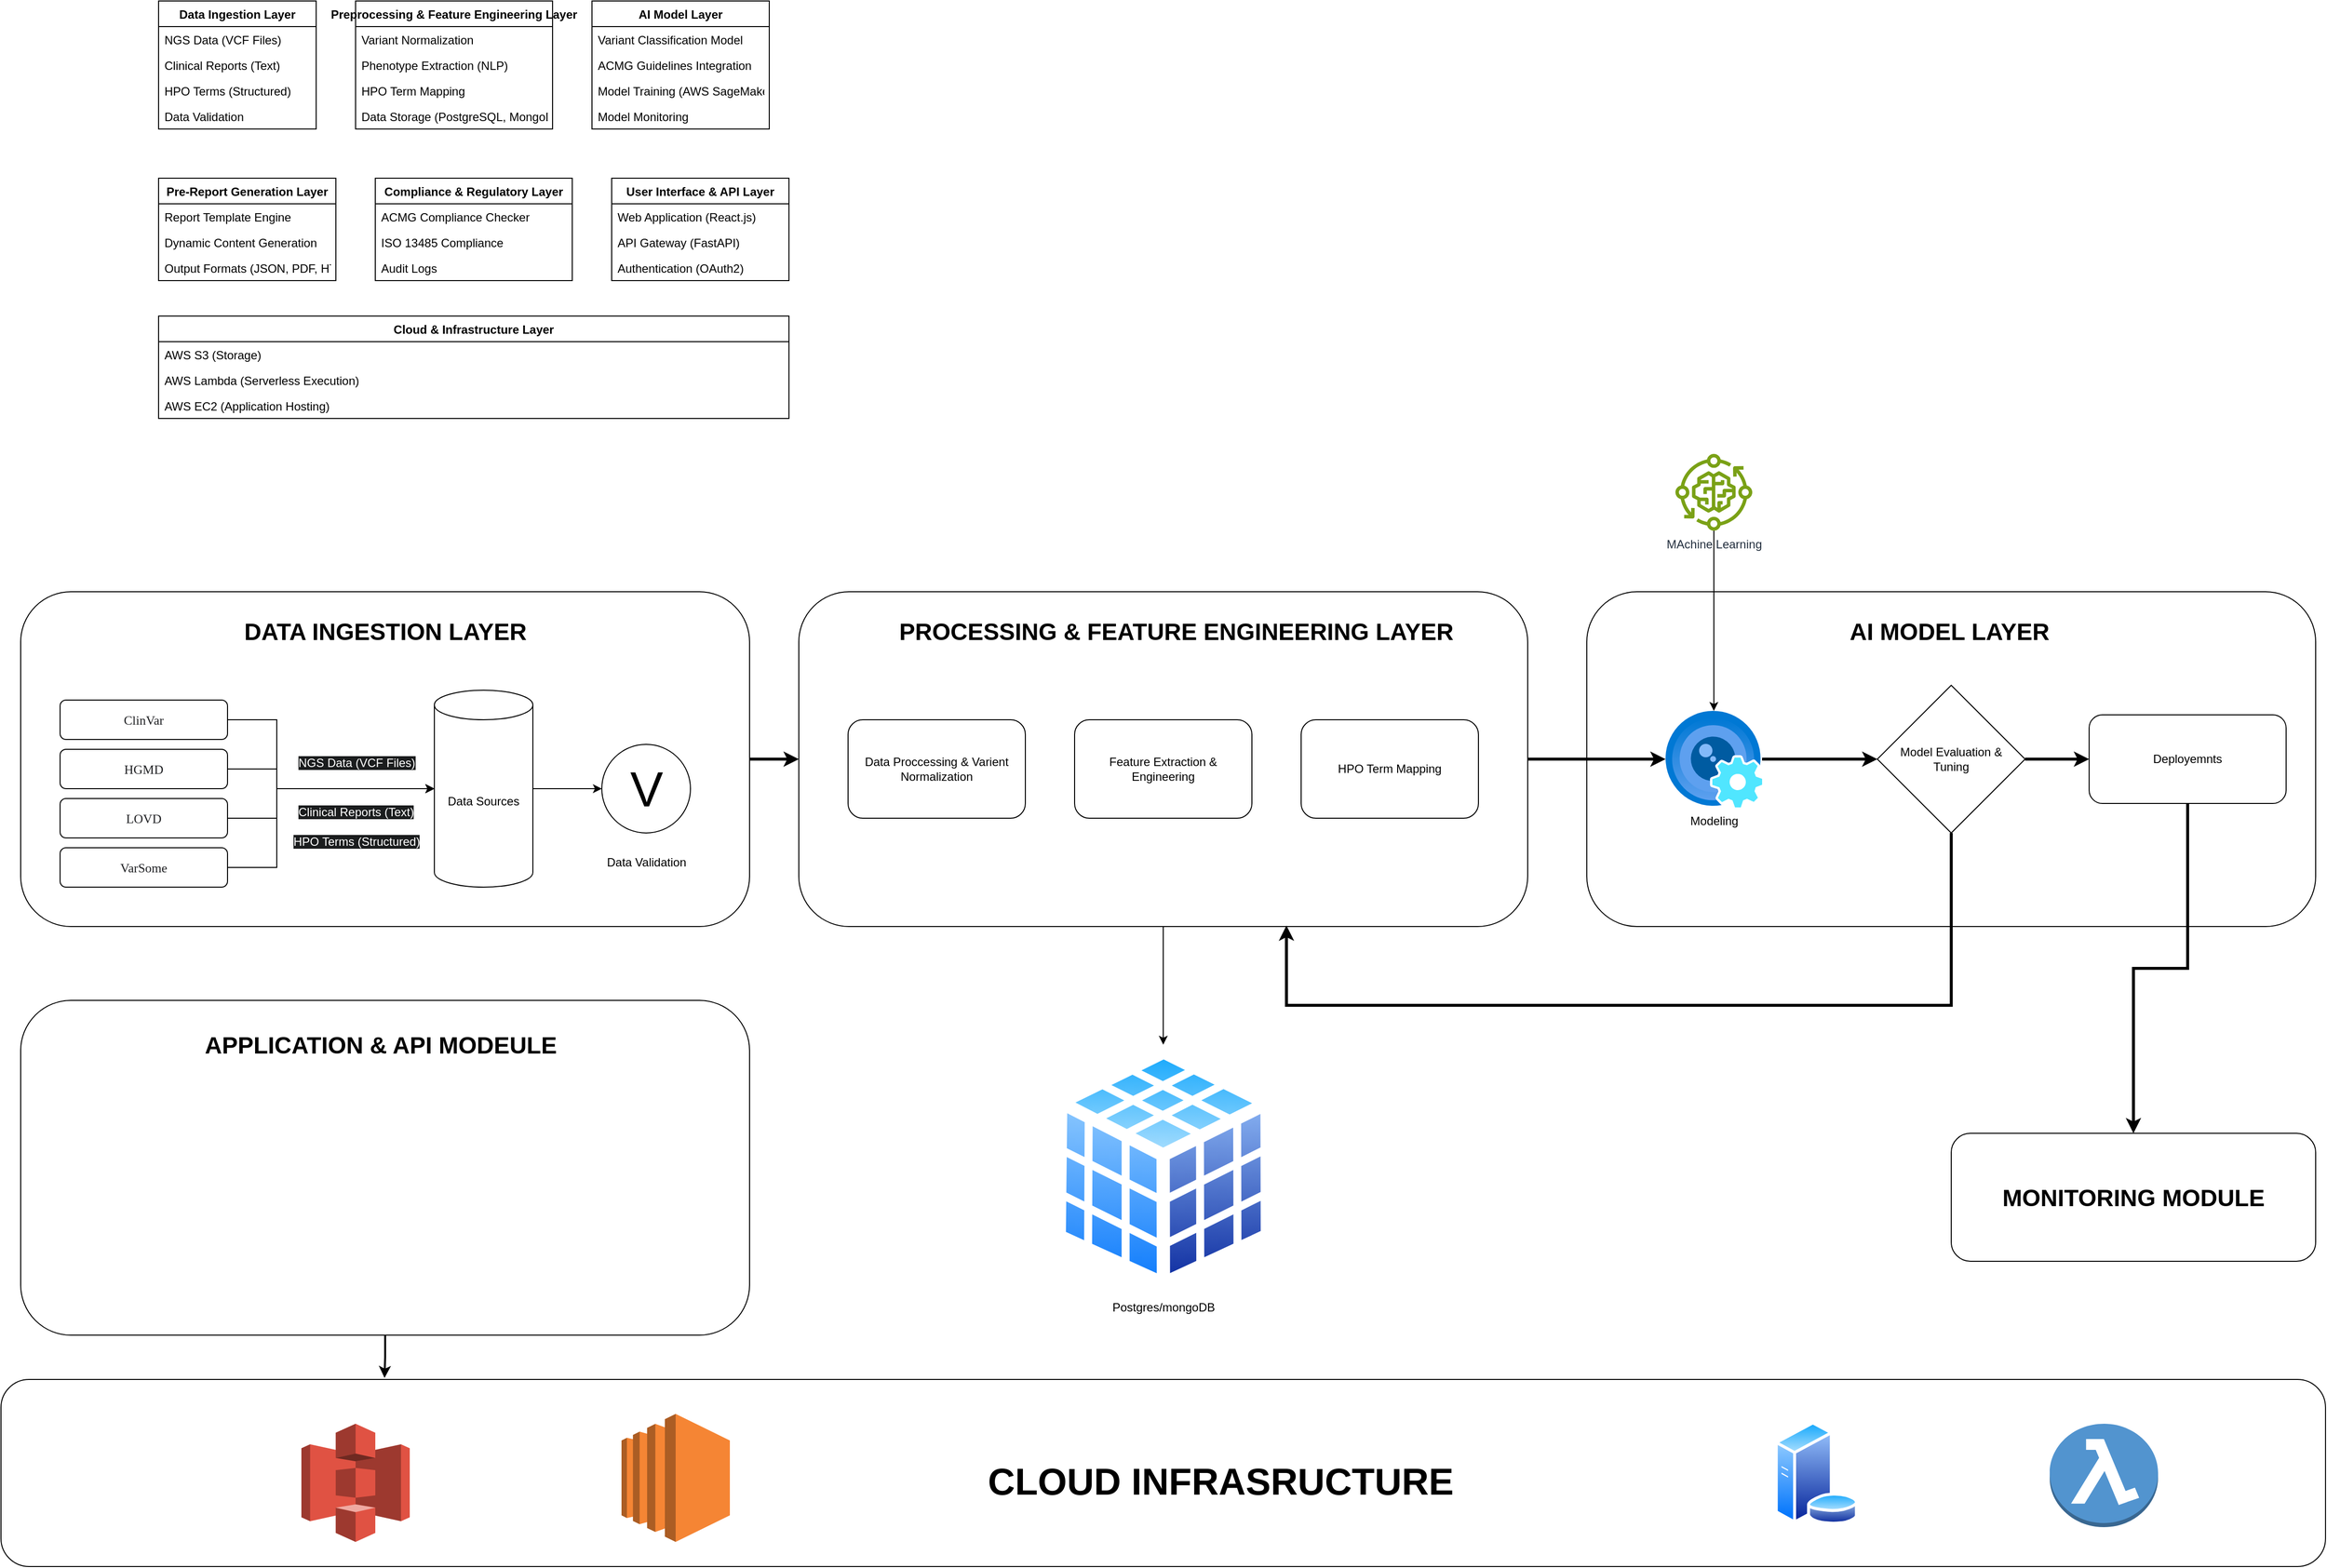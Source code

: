 <mxfile version="26.0.10">
  <diagram name="Page-1" id="QS4vRZ52aA27op-qbDx0">
    <mxGraphModel dx="3585" dy="1683" grid="1" gridSize="10" guides="1" tooltips="1" connect="1" arrows="1" fold="1" page="1" pageScale="1" pageWidth="850" pageHeight="1100" math="0" shadow="0">
      <root>
        <mxCell id="0" />
        <mxCell id="1" parent="0" />
        <mxCell id="bHOFEPqehS2NcX85sN5G-60" value="" style="rounded=1;whiteSpace=wrap;html=1;" vertex="1" parent="1">
          <mxGeometry x="1610" y="640" width="740" height="340" as="geometry" />
        </mxCell>
        <mxCell id="bHOFEPqehS2NcX85sN5G-59" style="edgeStyle=orthogonalEdgeStyle;rounded=0;orthogonalLoop=1;jettySize=auto;html=1;entryX=0;entryY=0.5;entryDx=0;entryDy=0;strokeWidth=3;" edge="1" parent="1" source="bHOFEPqehS2NcX85sN5G-48" target="bHOFEPqehS2NcX85sN5G-51">
          <mxGeometry relative="1" as="geometry" />
        </mxCell>
        <mxCell id="bHOFEPqehS2NcX85sN5G-48" value="" style="rounded=1;whiteSpace=wrap;html=1;" vertex="1" parent="1">
          <mxGeometry x="20" y="640" width="740" height="340" as="geometry" />
        </mxCell>
        <mxCell id="bHOFEPqehS2NcX85sN5G-1" value="Data Ingestion Layer" style="swimlane;fontStyle=1;align=center;verticalAlign=top;childLayout=stackLayout;horizontal=1;startSize=26;horizontalStack=0;resizeParent=1;resizeParentMax=0;resizeLast=0;collapsible=1;marginBottom=0;" vertex="1" parent="1">
          <mxGeometry x="160" y="40" width="160" height="130" as="geometry" />
        </mxCell>
        <mxCell id="bHOFEPqehS2NcX85sN5G-2" value="NGS Data (VCF Files)" style="text;strokeColor=none;fillColor=none;align=left;verticalAlign=top;spacingLeft=4;spacingRight=4;overflow=hidden;rotatable=0;points=[[0,0.5],[1,0.5]];portConstraint=eastwest;" vertex="1" parent="bHOFEPqehS2NcX85sN5G-1">
          <mxGeometry y="26" width="160" height="26" as="geometry" />
        </mxCell>
        <mxCell id="bHOFEPqehS2NcX85sN5G-3" value="Clinical Reports (Text)" style="text;strokeColor=none;fillColor=none;align=left;verticalAlign=top;spacingLeft=4;spacingRight=4;overflow=hidden;rotatable=0;points=[[0,0.5],[1,0.5]];portConstraint=eastwest;" vertex="1" parent="bHOFEPqehS2NcX85sN5G-1">
          <mxGeometry y="52" width="160" height="26" as="geometry" />
        </mxCell>
        <mxCell id="bHOFEPqehS2NcX85sN5G-4" value="HPO Terms (Structured)" style="text;strokeColor=none;fillColor=none;align=left;verticalAlign=top;spacingLeft=4;spacingRight=4;overflow=hidden;rotatable=0;points=[[0,0.5],[1,0.5]];portConstraint=eastwest;" vertex="1" parent="bHOFEPqehS2NcX85sN5G-1">
          <mxGeometry y="78" width="160" height="26" as="geometry" />
        </mxCell>
        <mxCell id="bHOFEPqehS2NcX85sN5G-5" value="Data Validation" style="text;strokeColor=none;fillColor=none;align=left;verticalAlign=top;spacingLeft=4;spacingRight=4;overflow=hidden;rotatable=0;points=[[0,0.5],[1,0.5]];portConstraint=eastwest;" vertex="1" parent="bHOFEPqehS2NcX85sN5G-1">
          <mxGeometry y="104" width="160" height="26" as="geometry" />
        </mxCell>
        <mxCell id="bHOFEPqehS2NcX85sN5G-6" value="Preprocessing &amp; Feature Engineering Layer" style="swimlane;fontStyle=1;align=center;verticalAlign=top;childLayout=stackLayout;horizontal=1;startSize=26;horizontalStack=0;resizeParent=1;resizeParentMax=0;resizeLast=0;collapsible=1;marginBottom=0;" vertex="1" parent="1">
          <mxGeometry x="360" y="40" width="200" height="130" as="geometry" />
        </mxCell>
        <mxCell id="bHOFEPqehS2NcX85sN5G-7" value="Variant Normalization" style="text;strokeColor=none;fillColor=none;align=left;verticalAlign=top;spacingLeft=4;spacingRight=4;overflow=hidden;rotatable=0;points=[[0,0.5],[1,0.5]];portConstraint=eastwest;" vertex="1" parent="bHOFEPqehS2NcX85sN5G-6">
          <mxGeometry y="26" width="200" height="26" as="geometry" />
        </mxCell>
        <mxCell id="bHOFEPqehS2NcX85sN5G-8" value="Phenotype Extraction (NLP)" style="text;strokeColor=none;fillColor=none;align=left;verticalAlign=top;spacingLeft=4;spacingRight=4;overflow=hidden;rotatable=0;points=[[0,0.5],[1,0.5]];portConstraint=eastwest;" vertex="1" parent="bHOFEPqehS2NcX85sN5G-6">
          <mxGeometry y="52" width="200" height="26" as="geometry" />
        </mxCell>
        <mxCell id="bHOFEPqehS2NcX85sN5G-9" value="HPO Term Mapping" style="text;strokeColor=none;fillColor=none;align=left;verticalAlign=top;spacingLeft=4;spacingRight=4;overflow=hidden;rotatable=0;points=[[0,0.5],[1,0.5]];portConstraint=eastwest;" vertex="1" parent="bHOFEPqehS2NcX85sN5G-6">
          <mxGeometry y="78" width="200" height="26" as="geometry" />
        </mxCell>
        <mxCell id="bHOFEPqehS2NcX85sN5G-10" value="Data Storage (PostgreSQL, MongoDB)" style="text;strokeColor=none;fillColor=none;align=left;verticalAlign=top;spacingLeft=4;spacingRight=4;overflow=hidden;rotatable=0;points=[[0,0.5],[1,0.5]];portConstraint=eastwest;" vertex="1" parent="bHOFEPqehS2NcX85sN5G-6">
          <mxGeometry y="104" width="200" height="26" as="geometry" />
        </mxCell>
        <mxCell id="bHOFEPqehS2NcX85sN5G-11" value="AI Model Layer" style="swimlane;fontStyle=1;align=center;verticalAlign=top;childLayout=stackLayout;horizontal=1;startSize=26;horizontalStack=0;resizeParent=1;resizeParentMax=0;resizeLast=0;collapsible=1;marginBottom=0;" vertex="1" parent="1">
          <mxGeometry x="600" y="40" width="180" height="130" as="geometry" />
        </mxCell>
        <mxCell id="bHOFEPqehS2NcX85sN5G-12" value="Variant Classification Model" style="text;strokeColor=none;fillColor=none;align=left;verticalAlign=top;spacingLeft=4;spacingRight=4;overflow=hidden;rotatable=0;points=[[0,0.5],[1,0.5]];portConstraint=eastwest;" vertex="1" parent="bHOFEPqehS2NcX85sN5G-11">
          <mxGeometry y="26" width="180" height="26" as="geometry" />
        </mxCell>
        <mxCell id="bHOFEPqehS2NcX85sN5G-13" value="ACMG Guidelines Integration" style="text;strokeColor=none;fillColor=none;align=left;verticalAlign=top;spacingLeft=4;spacingRight=4;overflow=hidden;rotatable=0;points=[[0,0.5],[1,0.5]];portConstraint=eastwest;" vertex="1" parent="bHOFEPqehS2NcX85sN5G-11">
          <mxGeometry y="52" width="180" height="26" as="geometry" />
        </mxCell>
        <mxCell id="bHOFEPqehS2NcX85sN5G-14" value="Model Training (AWS SageMaker)" style="text;strokeColor=none;fillColor=none;align=left;verticalAlign=top;spacingLeft=4;spacingRight=4;overflow=hidden;rotatable=0;points=[[0,0.5],[1,0.5]];portConstraint=eastwest;" vertex="1" parent="bHOFEPqehS2NcX85sN5G-11">
          <mxGeometry y="78" width="180" height="26" as="geometry" />
        </mxCell>
        <mxCell id="bHOFEPqehS2NcX85sN5G-15" value="Model Monitoring" style="text;strokeColor=none;fillColor=none;align=left;verticalAlign=top;spacingLeft=4;spacingRight=4;overflow=hidden;rotatable=0;points=[[0,0.5],[1,0.5]];portConstraint=eastwest;" vertex="1" parent="bHOFEPqehS2NcX85sN5G-11">
          <mxGeometry y="104" width="180" height="26" as="geometry" />
        </mxCell>
        <mxCell id="bHOFEPqehS2NcX85sN5G-16" value="Pre-Report Generation Layer" style="swimlane;fontStyle=1;align=center;verticalAlign=top;childLayout=stackLayout;horizontal=1;startSize=26;horizontalStack=0;resizeParent=1;resizeParentMax=0;resizeLast=0;collapsible=1;marginBottom=0;" vertex="1" parent="1">
          <mxGeometry x="160" y="220" width="180" height="104" as="geometry" />
        </mxCell>
        <mxCell id="bHOFEPqehS2NcX85sN5G-17" value="Report Template Engine" style="text;strokeColor=none;fillColor=none;align=left;verticalAlign=top;spacingLeft=4;spacingRight=4;overflow=hidden;rotatable=0;points=[[0,0.5],[1,0.5]];portConstraint=eastwest;" vertex="1" parent="bHOFEPqehS2NcX85sN5G-16">
          <mxGeometry y="26" width="180" height="26" as="geometry" />
        </mxCell>
        <mxCell id="bHOFEPqehS2NcX85sN5G-18" value="Dynamic Content Generation" style="text;strokeColor=none;fillColor=none;align=left;verticalAlign=top;spacingLeft=4;spacingRight=4;overflow=hidden;rotatable=0;points=[[0,0.5],[1,0.5]];portConstraint=eastwest;" vertex="1" parent="bHOFEPqehS2NcX85sN5G-16">
          <mxGeometry y="52" width="180" height="26" as="geometry" />
        </mxCell>
        <mxCell id="bHOFEPqehS2NcX85sN5G-19" value="Output Formats (JSON, PDF, HTML)" style="text;strokeColor=none;fillColor=none;align=left;verticalAlign=top;spacingLeft=4;spacingRight=4;overflow=hidden;rotatable=0;points=[[0,0.5],[1,0.5]];portConstraint=eastwest;" vertex="1" parent="bHOFEPqehS2NcX85sN5G-16">
          <mxGeometry y="78" width="180" height="26" as="geometry" />
        </mxCell>
        <mxCell id="bHOFEPqehS2NcX85sN5G-20" value="Compliance &amp; Regulatory Layer" style="swimlane;fontStyle=1;align=center;verticalAlign=top;childLayout=stackLayout;horizontal=1;startSize=26;horizontalStack=0;resizeParent=1;resizeParentMax=0;resizeLast=0;collapsible=1;marginBottom=0;" vertex="1" parent="1">
          <mxGeometry x="380" y="220" width="200" height="104" as="geometry" />
        </mxCell>
        <mxCell id="bHOFEPqehS2NcX85sN5G-21" value="ACMG Compliance Checker" style="text;strokeColor=none;fillColor=none;align=left;verticalAlign=top;spacingLeft=4;spacingRight=4;overflow=hidden;rotatable=0;points=[[0,0.5],[1,0.5]];portConstraint=eastwest;" vertex="1" parent="bHOFEPqehS2NcX85sN5G-20">
          <mxGeometry y="26" width="200" height="26" as="geometry" />
        </mxCell>
        <mxCell id="bHOFEPqehS2NcX85sN5G-22" value="ISO 13485 Compliance" style="text;strokeColor=none;fillColor=none;align=left;verticalAlign=top;spacingLeft=4;spacingRight=4;overflow=hidden;rotatable=0;points=[[0,0.5],[1,0.5]];portConstraint=eastwest;" vertex="1" parent="bHOFEPqehS2NcX85sN5G-20">
          <mxGeometry y="52" width="200" height="26" as="geometry" />
        </mxCell>
        <mxCell id="bHOFEPqehS2NcX85sN5G-23" value="Audit Logs" style="text;strokeColor=none;fillColor=none;align=left;verticalAlign=top;spacingLeft=4;spacingRight=4;overflow=hidden;rotatable=0;points=[[0,0.5],[1,0.5]];portConstraint=eastwest;" vertex="1" parent="bHOFEPqehS2NcX85sN5G-20">
          <mxGeometry y="78" width="200" height="26" as="geometry" />
        </mxCell>
        <mxCell id="bHOFEPqehS2NcX85sN5G-24" value="User Interface &amp; API Layer" style="swimlane;fontStyle=1;align=center;verticalAlign=top;childLayout=stackLayout;horizontal=1;startSize=26;horizontalStack=0;resizeParent=1;resizeParentMax=0;resizeLast=0;collapsible=1;marginBottom=0;" vertex="1" parent="1">
          <mxGeometry x="620" y="220" width="180" height="104" as="geometry" />
        </mxCell>
        <mxCell id="bHOFEPqehS2NcX85sN5G-25" value="Web Application (React.js)" style="text;strokeColor=none;fillColor=none;align=left;verticalAlign=top;spacingLeft=4;spacingRight=4;overflow=hidden;rotatable=0;points=[[0,0.5],[1,0.5]];portConstraint=eastwest;" vertex="1" parent="bHOFEPqehS2NcX85sN5G-24">
          <mxGeometry y="26" width="180" height="26" as="geometry" />
        </mxCell>
        <mxCell id="bHOFEPqehS2NcX85sN5G-26" value="API Gateway (FastAPI)" style="text;strokeColor=none;fillColor=none;align=left;verticalAlign=top;spacingLeft=4;spacingRight=4;overflow=hidden;rotatable=0;points=[[0,0.5],[1,0.5]];portConstraint=eastwest;" vertex="1" parent="bHOFEPqehS2NcX85sN5G-24">
          <mxGeometry y="52" width="180" height="26" as="geometry" />
        </mxCell>
        <mxCell id="bHOFEPqehS2NcX85sN5G-27" value="Authentication (OAuth2)" style="text;strokeColor=none;fillColor=none;align=left;verticalAlign=top;spacingLeft=4;spacingRight=4;overflow=hidden;rotatable=0;points=[[0,0.5],[1,0.5]];portConstraint=eastwest;" vertex="1" parent="bHOFEPqehS2NcX85sN5G-24">
          <mxGeometry y="78" width="180" height="26" as="geometry" />
        </mxCell>
        <mxCell id="bHOFEPqehS2NcX85sN5G-28" value="Cloud &amp; Infrastructure Layer" style="swimlane;fontStyle=1;align=center;verticalAlign=top;childLayout=stackLayout;horizontal=1;startSize=26;horizontalStack=0;resizeParent=1;resizeParentMax=0;resizeLast=0;collapsible=1;marginBottom=0;" vertex="1" parent="1">
          <mxGeometry x="160" y="360" width="640" height="104" as="geometry" />
        </mxCell>
        <mxCell id="bHOFEPqehS2NcX85sN5G-29" value="AWS S3 (Storage)" style="text;strokeColor=none;fillColor=none;align=left;verticalAlign=top;spacingLeft=4;spacingRight=4;overflow=hidden;rotatable=0;points=[[0,0.5],[1,0.5]];portConstraint=eastwest;" vertex="1" parent="bHOFEPqehS2NcX85sN5G-28">
          <mxGeometry y="26" width="640" height="26" as="geometry" />
        </mxCell>
        <mxCell id="bHOFEPqehS2NcX85sN5G-30" value="AWS Lambda (Serverless Execution)" style="text;strokeColor=none;fillColor=none;align=left;verticalAlign=top;spacingLeft=4;spacingRight=4;overflow=hidden;rotatable=0;points=[[0,0.5],[1,0.5]];portConstraint=eastwest;" vertex="1" parent="bHOFEPqehS2NcX85sN5G-28">
          <mxGeometry y="52" width="640" height="26" as="geometry" />
        </mxCell>
        <mxCell id="bHOFEPqehS2NcX85sN5G-31" value="AWS EC2 (Application Hosting)" style="text;strokeColor=none;fillColor=none;align=left;verticalAlign=top;spacingLeft=4;spacingRight=4;overflow=hidden;rotatable=0;points=[[0,0.5],[1,0.5]];portConstraint=eastwest;" vertex="1" parent="bHOFEPqehS2NcX85sN5G-28">
          <mxGeometry y="78" width="640" height="26" as="geometry" />
        </mxCell>
        <mxCell id="bHOFEPqehS2NcX85sN5G-46" value="" style="edgeStyle=orthogonalEdgeStyle;rounded=0;orthogonalLoop=1;jettySize=auto;html=1;" edge="1" parent="1" source="bHOFEPqehS2NcX85sN5G-32" target="bHOFEPqehS2NcX85sN5G-45">
          <mxGeometry relative="1" as="geometry" />
        </mxCell>
        <mxCell id="bHOFEPqehS2NcX85sN5G-32" value="Data Sources" style="shape=cylinder3;whiteSpace=wrap;html=1;boundedLbl=1;backgroundOutline=1;size=15;" vertex="1" parent="1">
          <mxGeometry x="440" y="740" width="100" height="200" as="geometry" />
        </mxCell>
        <mxCell id="bHOFEPqehS2NcX85sN5G-37" style="edgeStyle=orthogonalEdgeStyle;rounded=0;orthogonalLoop=1;jettySize=auto;html=1;" edge="1" parent="1" source="bHOFEPqehS2NcX85sN5G-33" target="bHOFEPqehS2NcX85sN5G-32">
          <mxGeometry relative="1" as="geometry">
            <Array as="points">
              <mxPoint x="280" y="770" />
              <mxPoint x="280" y="840" />
            </Array>
          </mxGeometry>
        </mxCell>
        <mxCell id="bHOFEPqehS2NcX85sN5G-33" value="&lt;span style=&quot;color: rgb(32, 33, 36); font-family: &amp;quot;Google Sans&amp;quot;; font-size: 13px; text-align: left; white-space-collapse: preserve; background-color: rgb(255, 255, 255);&quot;&gt;ClinVar&lt;/span&gt;" style="rounded=1;whiteSpace=wrap;html=1;" vertex="1" parent="1">
          <mxGeometry x="60" y="750" width="170" height="40" as="geometry" />
        </mxCell>
        <mxCell id="bHOFEPqehS2NcX85sN5G-38" value="" style="edgeStyle=orthogonalEdgeStyle;rounded=0;orthogonalLoop=1;jettySize=auto;html=1;" edge="1" parent="1" source="bHOFEPqehS2NcX85sN5G-34" target="bHOFEPqehS2NcX85sN5G-32">
          <mxGeometry relative="1" as="geometry">
            <Array as="points">
              <mxPoint x="280" y="820" />
              <mxPoint x="280" y="840" />
            </Array>
          </mxGeometry>
        </mxCell>
        <mxCell id="bHOFEPqehS2NcX85sN5G-34" value="&lt;span style=&quot;color: rgb(32, 33, 36); font-family: &amp;quot;Google Sans&amp;quot;; font-size: 13px; text-align: left; white-space-collapse: preserve; background-color: rgb(255, 255, 255);&quot;&gt;HGMD&lt;/span&gt;" style="rounded=1;whiteSpace=wrap;html=1;" vertex="1" parent="1">
          <mxGeometry x="60" y="800" width="170" height="40" as="geometry" />
        </mxCell>
        <mxCell id="bHOFEPqehS2NcX85sN5G-39" value="" style="edgeStyle=orthogonalEdgeStyle;rounded=0;orthogonalLoop=1;jettySize=auto;html=1;" edge="1" parent="1" source="bHOFEPqehS2NcX85sN5G-35" target="bHOFEPqehS2NcX85sN5G-32">
          <mxGeometry relative="1" as="geometry">
            <Array as="points">
              <mxPoint x="280" y="870" />
              <mxPoint x="280" y="840" />
            </Array>
          </mxGeometry>
        </mxCell>
        <mxCell id="bHOFEPqehS2NcX85sN5G-35" value="&lt;span style=&quot;color: rgb(32, 33, 36); font-family: &amp;quot;Google Sans&amp;quot;; font-size: 13px; text-align: left; white-space-collapse: preserve; background-color: rgb(255, 255, 255);&quot;&gt;LOVD&lt;/span&gt;" style="rounded=1;whiteSpace=wrap;html=1;" vertex="1" parent="1">
          <mxGeometry x="60" y="850" width="170" height="40" as="geometry" />
        </mxCell>
        <mxCell id="bHOFEPqehS2NcX85sN5G-40" value="" style="edgeStyle=orthogonalEdgeStyle;rounded=0;orthogonalLoop=1;jettySize=auto;html=1;" edge="1" parent="1" source="bHOFEPqehS2NcX85sN5G-36" target="bHOFEPqehS2NcX85sN5G-32">
          <mxGeometry relative="1" as="geometry">
            <Array as="points">
              <mxPoint x="280" y="920" />
              <mxPoint x="280" y="840" />
            </Array>
          </mxGeometry>
        </mxCell>
        <mxCell id="bHOFEPqehS2NcX85sN5G-36" value="&lt;span style=&quot;color: rgb(32, 33, 36); font-family: &amp;quot;Google Sans&amp;quot;; font-size: 13px; text-align: left; white-space-collapse: preserve; background-color: rgb(255, 255, 255);&quot;&gt;VarSome&lt;/span&gt;" style="rounded=1;whiteSpace=wrap;html=1;" vertex="1" parent="1">
          <mxGeometry x="60" y="900" width="170" height="40" as="geometry" />
        </mxCell>
        <mxCell id="bHOFEPqehS2NcX85sN5G-41" value="&lt;span style=&quot;color: rgb(255, 255, 255); font-family: Helvetica; font-size: 12px; font-style: normal; font-variant-ligatures: normal; font-variant-caps: normal; font-weight: 400; letter-spacing: normal; orphans: 2; text-align: left; text-indent: 0px; text-transform: none; widows: 2; word-spacing: 0px; -webkit-text-stroke-width: 0px; white-space: nowrap; background-color: rgb(27, 29, 30); text-decoration-thickness: initial; text-decoration-style: initial; text-decoration-color: initial; display: inline !important; float: none;&quot;&gt;NGS Data (VCF Files)&lt;/span&gt;" style="text;whiteSpace=wrap;html=1;" vertex="1" parent="1">
          <mxGeometry x="300" y="800" width="120" height="20" as="geometry" />
        </mxCell>
        <mxCell id="bHOFEPqehS2NcX85sN5G-43" value="&lt;span style=&quot;color: rgb(255, 255, 255); font-family: Helvetica; font-size: 12px; font-style: normal; font-variant-ligatures: normal; font-variant-caps: normal; font-weight: 400; letter-spacing: normal; orphans: 2; text-align: left; text-indent: 0px; text-transform: none; widows: 2; word-spacing: 0px; -webkit-text-stroke-width: 0px; white-space: nowrap; background-color: rgb(27, 29, 30); text-decoration-thickness: initial; text-decoration-style: initial; text-decoration-color: initial; display: inline !important; float: none;&quot;&gt;Clinical Reports (Text)&lt;/span&gt;" style="text;whiteSpace=wrap;html=1;" vertex="1" parent="1">
          <mxGeometry x="300" y="850" width="120" height="20" as="geometry" />
        </mxCell>
        <mxCell id="bHOFEPqehS2NcX85sN5G-44" value="&lt;span style=&quot;color: rgb(255, 255, 255); font-family: Helvetica; font-size: 12px; font-style: normal; font-variant-ligatures: normal; font-variant-caps: normal; font-weight: 400; letter-spacing: normal; orphans: 2; text-align: left; text-indent: 0px; text-transform: none; widows: 2; word-spacing: 0px; -webkit-text-stroke-width: 0px; white-space: nowrap; background-color: rgb(27, 29, 30); text-decoration-thickness: initial; text-decoration-style: initial; text-decoration-color: initial; display: inline !important; float: none;&quot;&gt;HPO Terms (Structured)&lt;/span&gt;" style="text;whiteSpace=wrap;html=1;" vertex="1" parent="1">
          <mxGeometry x="295" y="880" width="130" height="20" as="geometry" />
        </mxCell>
        <mxCell id="bHOFEPqehS2NcX85sN5G-45" value="V" style="verticalLabelPosition=middle;shadow=0;dashed=0;align=center;html=1;verticalAlign=middle;strokeWidth=1;shape=ellipse;aspect=fixed;fontSize=50;" vertex="1" parent="1">
          <mxGeometry x="610" y="795" width="90" height="90" as="geometry" />
        </mxCell>
        <mxCell id="bHOFEPqehS2NcX85sN5G-47" value="Data Validation" style="text;html=1;align=center;verticalAlign=middle;resizable=0;points=[];autosize=1;strokeColor=none;fillColor=none;" vertex="1" parent="1">
          <mxGeometry x="605" y="900" width="100" height="30" as="geometry" />
        </mxCell>
        <mxCell id="bHOFEPqehS2NcX85sN5G-49" value="&lt;h1 style=&quot;margin-top: 0px;&quot;&gt;DATA INGESTION LAYER&lt;/h1&gt;&lt;p&gt;&lt;br&gt;&lt;/p&gt;" style="text;html=1;whiteSpace=wrap;overflow=hidden;rounded=0;" vertex="1" parent="1">
          <mxGeometry x="245" y="660" width="290" height="40" as="geometry" />
        </mxCell>
        <mxCell id="bHOFEPqehS2NcX85sN5G-50" value="" style="shape=image;verticalLabelPosition=bottom;labelBackgroundColor=default;verticalAlign=top;aspect=fixed;imageAspect=0;image=https://miro.medium.com/v2/resize:fit:834/1*sCoM-hxdiEZW73coQYeQaw.png;" vertex="1" parent="1">
          <mxGeometry x="920" y="70" width="834" height="339" as="geometry" />
        </mxCell>
        <mxCell id="bHOFEPqehS2NcX85sN5G-57" style="edgeStyle=orthogonalEdgeStyle;rounded=0;orthogonalLoop=1;jettySize=auto;html=1;" edge="1" parent="1" source="bHOFEPqehS2NcX85sN5G-51" target="bHOFEPqehS2NcX85sN5G-56">
          <mxGeometry relative="1" as="geometry" />
        </mxCell>
        <mxCell id="bHOFEPqehS2NcX85sN5G-61" style="edgeStyle=orthogonalEdgeStyle;rounded=0;orthogonalLoop=1;jettySize=auto;html=1;strokeWidth=3;" edge="1" parent="1" source="bHOFEPqehS2NcX85sN5G-51" target="bHOFEPqehS2NcX85sN5G-63">
          <mxGeometry relative="1" as="geometry" />
        </mxCell>
        <mxCell id="bHOFEPqehS2NcX85sN5G-51" value="" style="rounded=1;whiteSpace=wrap;html=1;" vertex="1" parent="1">
          <mxGeometry x="810" y="640" width="740" height="340" as="geometry" />
        </mxCell>
        <mxCell id="bHOFEPqehS2NcX85sN5G-52" value="&lt;h1 style=&quot;margin-top: 0px;&quot;&gt;PROCESSING &amp;amp; FEATURE ENGINEERING LAYER&lt;/h1&gt;" style="text;html=1;whiteSpace=wrap;overflow=hidden;rounded=0;" vertex="1" parent="1">
          <mxGeometry x="910" y="660" width="570" height="40" as="geometry" />
        </mxCell>
        <mxCell id="bHOFEPqehS2NcX85sN5G-53" value="Data Proccessing &amp;amp; Varient Normalization" style="rounded=1;whiteSpace=wrap;html=1;" vertex="1" parent="1">
          <mxGeometry x="860" y="770" width="180" height="100" as="geometry" />
        </mxCell>
        <mxCell id="bHOFEPqehS2NcX85sN5G-54" value="Feature Extraction &amp;amp; &lt;br&gt;Engineering" style="rounded=1;whiteSpace=wrap;html=1;" vertex="1" parent="1">
          <mxGeometry x="1090" y="770" width="180" height="100" as="geometry" />
        </mxCell>
        <mxCell id="bHOFEPqehS2NcX85sN5G-55" value="HPO Term Mapping" style="rounded=1;whiteSpace=wrap;html=1;" vertex="1" parent="1">
          <mxGeometry x="1320" y="770" width="180" height="100" as="geometry" />
        </mxCell>
        <mxCell id="bHOFEPqehS2NcX85sN5G-56" value="Postgres/mongoDB" style="image;aspect=fixed;perimeter=ellipsePerimeter;html=1;align=center;shadow=0;dashed=0;spacingTop=3;image=img/lib/active_directory/database_cube.svg;" vertex="1" parent="1">
          <mxGeometry x="1067.5" y="1100" width="225" height="250" as="geometry" />
        </mxCell>
        <mxCell id="bHOFEPqehS2NcX85sN5G-69" style="edgeStyle=orthogonalEdgeStyle;rounded=0;orthogonalLoop=1;jettySize=auto;html=1;entryX=0;entryY=0.5;entryDx=0;entryDy=0;strokeWidth=3;" edge="1" parent="1" source="bHOFEPqehS2NcX85sN5G-63" target="bHOFEPqehS2NcX85sN5G-64">
          <mxGeometry relative="1" as="geometry" />
        </mxCell>
        <mxCell id="bHOFEPqehS2NcX85sN5G-63" value="Modeling" style="image;aspect=fixed;html=1;points=[];align=center;fontSize=12;image=img/lib/azure2/ai_machine_learning/Custom_Vision.svg;" vertex="1" parent="1">
          <mxGeometry x="1690" y="761" width="98" height="98" as="geometry" />
        </mxCell>
        <mxCell id="bHOFEPqehS2NcX85sN5G-71" style="edgeStyle=orthogonalEdgeStyle;rounded=0;orthogonalLoop=1;jettySize=auto;html=1;entryX=0;entryY=0.5;entryDx=0;entryDy=0;strokeWidth=3;" edge="1" parent="1" source="bHOFEPqehS2NcX85sN5G-64" target="bHOFEPqehS2NcX85sN5G-68">
          <mxGeometry relative="1" as="geometry" />
        </mxCell>
        <mxCell id="bHOFEPqehS2NcX85sN5G-64" value="Model Evaluation &amp;amp; &lt;br&gt;Tuning" style="rhombus;whiteSpace=wrap;html=1;" vertex="1" parent="1">
          <mxGeometry x="1905" y="735" width="150" height="150" as="geometry" />
        </mxCell>
        <mxCell id="bHOFEPqehS2NcX85sN5G-66" style="edgeStyle=orthogonalEdgeStyle;rounded=0;orthogonalLoop=1;jettySize=auto;html=1;" edge="1" parent="1" source="bHOFEPqehS2NcX85sN5G-65" target="bHOFEPqehS2NcX85sN5G-63">
          <mxGeometry relative="1" as="geometry" />
        </mxCell>
        <mxCell id="bHOFEPqehS2NcX85sN5G-65" value="MAchine Learning" style="sketch=0;outlineConnect=0;fontColor=#232F3E;gradientColor=none;fillColor=#7AA116;strokeColor=none;dashed=0;verticalLabelPosition=bottom;verticalAlign=top;align=center;html=1;fontSize=12;fontStyle=0;aspect=fixed;pointerEvents=1;shape=mxgraph.aws4.iot_greengrass_component_machine_learning;" vertex="1" parent="1">
          <mxGeometry x="1700" y="500" width="78" height="78" as="geometry" />
        </mxCell>
        <mxCell id="bHOFEPqehS2NcX85sN5G-67" value="&lt;h1 style=&quot;margin-top: 0px;&quot;&gt;AI MODEL LAYER&lt;/h1&gt;" style="text;html=1;whiteSpace=wrap;overflow=hidden;rounded=0;" vertex="1" parent="1">
          <mxGeometry x="1875" y="660" width="210" height="40" as="geometry" />
        </mxCell>
        <mxCell id="bHOFEPqehS2NcX85sN5G-74" style="edgeStyle=orthogonalEdgeStyle;rounded=0;orthogonalLoop=1;jettySize=auto;html=1;entryX=0.5;entryY=0;entryDx=0;entryDy=0;strokeWidth=3;" edge="1" parent="1" source="bHOFEPqehS2NcX85sN5G-68" target="bHOFEPqehS2NcX85sN5G-72">
          <mxGeometry relative="1" as="geometry" />
        </mxCell>
        <mxCell id="bHOFEPqehS2NcX85sN5G-68" value="Deployemnts" style="rounded=1;whiteSpace=wrap;html=1;" vertex="1" parent="1">
          <mxGeometry x="2120" y="765" width="200" height="90" as="geometry" />
        </mxCell>
        <mxCell id="bHOFEPqehS2NcX85sN5G-70" style="edgeStyle=orthogonalEdgeStyle;rounded=0;orthogonalLoop=1;jettySize=auto;html=1;entryX=0.669;entryY=0.997;entryDx=0;entryDy=0;entryPerimeter=0;strokeWidth=3;" edge="1" parent="1" source="bHOFEPqehS2NcX85sN5G-64" target="bHOFEPqehS2NcX85sN5G-51">
          <mxGeometry relative="1" as="geometry">
            <Array as="points">
              <mxPoint x="1980" y="1060" />
              <mxPoint x="1305" y="1060" />
            </Array>
          </mxGeometry>
        </mxCell>
        <mxCell id="bHOFEPqehS2NcX85sN5G-72" value="" style="rounded=1;whiteSpace=wrap;html=1;" vertex="1" parent="1">
          <mxGeometry x="1980" y="1190" width="370" height="130" as="geometry" />
        </mxCell>
        <mxCell id="bHOFEPqehS2NcX85sN5G-73" value="&lt;h1 style=&quot;margin-top: 0px;&quot;&gt;MONITORING MODULE&lt;/h1&gt;" style="text;html=1;whiteSpace=wrap;overflow=hidden;rounded=0;" vertex="1" parent="1">
          <mxGeometry x="2030" y="1235" width="280" height="75" as="geometry" />
        </mxCell>
        <mxCell id="bHOFEPqehS2NcX85sN5G-75" value="" style="rounded=1;whiteSpace=wrap;html=1;" vertex="1" parent="1">
          <mxGeometry y="1440" width="2360" height="190" as="geometry" />
        </mxCell>
        <mxCell id="bHOFEPqehS2NcX85sN5G-76" value="" style="outlineConnect=0;dashed=0;verticalLabelPosition=bottom;verticalAlign=top;align=center;html=1;shape=mxgraph.aws3.lambda_function;fillColor=#5294CF;gradientColor=none;" vertex="1" parent="1">
          <mxGeometry x="2080" y="1485" width="110" height="105" as="geometry" />
        </mxCell>
        <mxCell id="bHOFEPqehS2NcX85sN5G-77" value="" style="outlineConnect=0;dashed=0;verticalLabelPosition=bottom;verticalAlign=top;align=center;html=1;shape=mxgraph.aws3.s3;fillColor=#E05243;gradientColor=none;" vertex="1" parent="1">
          <mxGeometry x="305" y="1485" width="110" height="120" as="geometry" />
        </mxCell>
        <mxCell id="bHOFEPqehS2NcX85sN5G-78" value="" style="outlineConnect=0;dashed=0;verticalLabelPosition=bottom;verticalAlign=top;align=center;html=1;shape=mxgraph.aws3.ec2;fillColor=#F58534;gradientColor=none;" vertex="1" parent="1">
          <mxGeometry x="630" y="1475" width="110" height="130" as="geometry" />
        </mxCell>
        <mxCell id="bHOFEPqehS2NcX85sN5G-79" value="" style="rounded=1;whiteSpace=wrap;html=1;" vertex="1" parent="1">
          <mxGeometry x="20" y="1055" width="740" height="340" as="geometry" />
        </mxCell>
        <mxCell id="bHOFEPqehS2NcX85sN5G-82" style="edgeStyle=orthogonalEdgeStyle;rounded=0;orthogonalLoop=1;jettySize=auto;html=1;entryX=0.165;entryY=-0.008;entryDx=0;entryDy=0;entryPerimeter=0;strokeWidth=2;" edge="1" parent="1" source="bHOFEPqehS2NcX85sN5G-79" target="bHOFEPqehS2NcX85sN5G-75">
          <mxGeometry relative="1" as="geometry" />
        </mxCell>
        <mxCell id="bHOFEPqehS2NcX85sN5G-83" value="&lt;h1 style=&quot;margin-top: 0px;&quot;&gt;APPLICATION &amp;amp; API MODEULE&lt;/h1&gt;" style="text;html=1;whiteSpace=wrap;overflow=hidden;rounded=0;" vertex="1" parent="1">
          <mxGeometry x="205" y="1080" width="370" height="40" as="geometry" />
        </mxCell>
        <mxCell id="bHOFEPqehS2NcX85sN5G-84" value="" style="image;aspect=fixed;perimeter=ellipsePerimeter;html=1;align=center;shadow=0;dashed=0;spacingTop=3;image=img/lib/active_directory/database_server.svg;" vertex="1" parent="1">
          <mxGeometry x="1800" y="1482.5" width="86.1" height="105" as="geometry" />
        </mxCell>
        <mxCell id="bHOFEPqehS2NcX85sN5G-85" value="&lt;h1 style=&quot;margin-top: 0px;&quot;&gt;&lt;font style=&quot;font-size: 38px;&quot;&gt;CLOUD INFRASRUCTURE&lt;/font&gt;&lt;/h1&gt;" style="text;html=1;whiteSpace=wrap;overflow=hidden;rounded=0;" vertex="1" parent="1">
          <mxGeometry x="1000" y="1515" width="540" height="40" as="geometry" />
        </mxCell>
      </root>
    </mxGraphModel>
  </diagram>
</mxfile>
